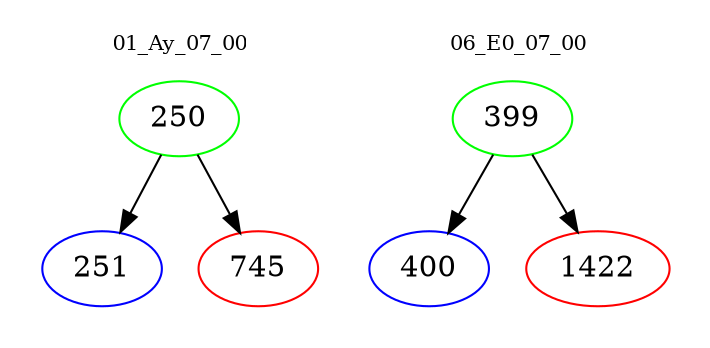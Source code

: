 digraph{
subgraph cluster_0 {
color = white
label = "01_Ay_07_00";
fontsize=10;
T0_250 [label="250", color="green"]
T0_250 -> T0_251 [color="black"]
T0_251 [label="251", color="blue"]
T0_250 -> T0_745 [color="black"]
T0_745 [label="745", color="red"]
}
subgraph cluster_1 {
color = white
label = "06_E0_07_00";
fontsize=10;
T1_399 [label="399", color="green"]
T1_399 -> T1_400 [color="black"]
T1_400 [label="400", color="blue"]
T1_399 -> T1_1422 [color="black"]
T1_1422 [label="1422", color="red"]
}
}
